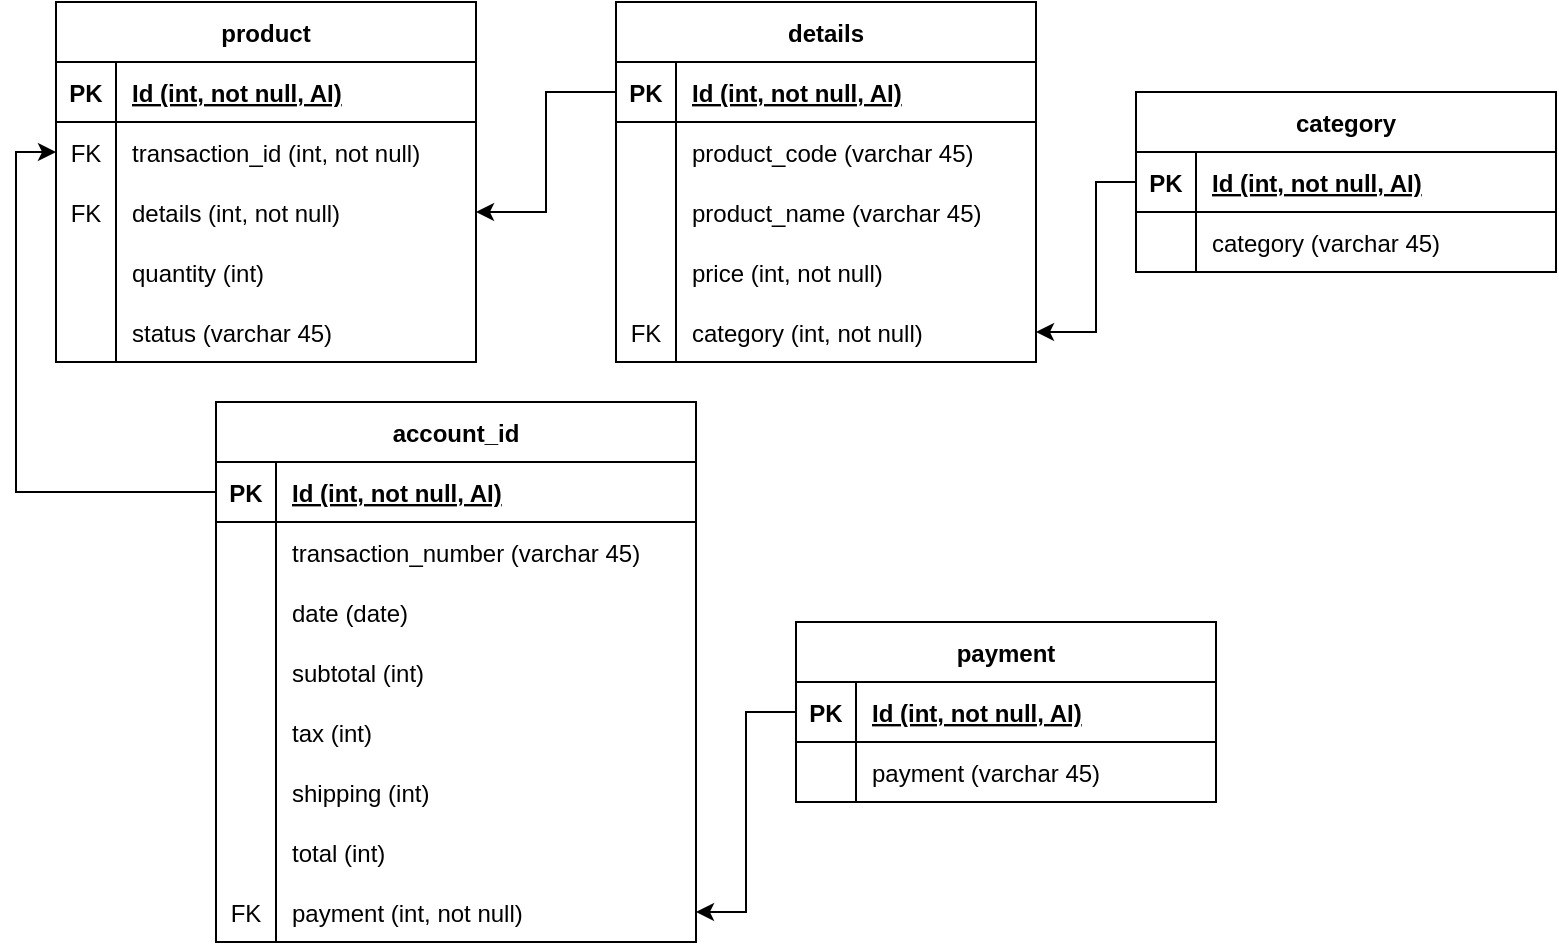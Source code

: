 <mxfile version="14.9.0" type="device"><diagram id="61Ea8zYRmkDJh41i5_Pp" name="Page-1"><mxGraphModel dx="867" dy="508" grid="1" gridSize="10" guides="1" tooltips="1" connect="1" arrows="1" fold="1" page="1" pageScale="1" pageWidth="850" pageHeight="1100" math="0" shadow="0"><root><mxCell id="0"/><mxCell id="1" parent="0"/><mxCell id="YuojTsHKodS6bongluiU-1" value="product" style="shape=table;startSize=30;container=1;collapsible=1;childLayout=tableLayout;fixedRows=1;rowLines=0;fontStyle=1;align=center;resizeLast=1;" vertex="1" parent="1"><mxGeometry x="60" y="90" width="210" height="180" as="geometry"/></mxCell><mxCell id="YuojTsHKodS6bongluiU-2" value="" style="shape=partialRectangle;collapsible=0;dropTarget=0;pointerEvents=0;fillColor=none;top=0;left=0;bottom=1;right=0;points=[[0,0.5],[1,0.5]];portConstraint=eastwest;" vertex="1" parent="YuojTsHKodS6bongluiU-1"><mxGeometry y="30" width="210" height="30" as="geometry"/></mxCell><mxCell id="YuojTsHKodS6bongluiU-3" value="PK" style="shape=partialRectangle;connectable=0;fillColor=none;top=0;left=0;bottom=0;right=0;fontStyle=1;overflow=hidden;" vertex="1" parent="YuojTsHKodS6bongluiU-2"><mxGeometry width="30" height="30" as="geometry"/></mxCell><mxCell id="YuojTsHKodS6bongluiU-4" value="Id (int, not null, AI)" style="shape=partialRectangle;connectable=0;fillColor=none;top=0;left=0;bottom=0;right=0;align=left;spacingLeft=6;fontStyle=5;overflow=hidden;" vertex="1" parent="YuojTsHKodS6bongluiU-2"><mxGeometry x="30" width="180" height="30" as="geometry"/></mxCell><mxCell id="YuojTsHKodS6bongluiU-5" value="" style="shape=partialRectangle;collapsible=0;dropTarget=0;pointerEvents=0;fillColor=none;top=0;left=0;bottom=0;right=0;points=[[0,0.5],[1,0.5]];portConstraint=eastwest;" vertex="1" parent="YuojTsHKodS6bongluiU-1"><mxGeometry y="60" width="210" height="30" as="geometry"/></mxCell><mxCell id="YuojTsHKodS6bongluiU-6" value="FK" style="shape=partialRectangle;connectable=0;fillColor=none;top=0;left=0;bottom=0;right=0;editable=1;overflow=hidden;" vertex="1" parent="YuojTsHKodS6bongluiU-5"><mxGeometry width="30" height="30" as="geometry"/></mxCell><mxCell id="YuojTsHKodS6bongluiU-7" value="transaction_id (int, not null)" style="shape=partialRectangle;connectable=0;fillColor=none;top=0;left=0;bottom=0;right=0;align=left;spacingLeft=6;overflow=hidden;" vertex="1" parent="YuojTsHKodS6bongluiU-5"><mxGeometry x="30" width="180" height="30" as="geometry"/></mxCell><mxCell id="YuojTsHKodS6bongluiU-8" value="" style="shape=partialRectangle;collapsible=0;dropTarget=0;pointerEvents=0;fillColor=none;top=0;left=0;bottom=0;right=0;points=[[0,0.5],[1,0.5]];portConstraint=eastwest;" vertex="1" parent="YuojTsHKodS6bongluiU-1"><mxGeometry y="90" width="210" height="30" as="geometry"/></mxCell><mxCell id="YuojTsHKodS6bongluiU-9" value="FK" style="shape=partialRectangle;connectable=0;fillColor=none;top=0;left=0;bottom=0;right=0;editable=1;overflow=hidden;" vertex="1" parent="YuojTsHKodS6bongluiU-8"><mxGeometry width="30" height="30" as="geometry"/></mxCell><mxCell id="YuojTsHKodS6bongluiU-10" value="details (int, not null)" style="shape=partialRectangle;connectable=0;fillColor=none;top=0;left=0;bottom=0;right=0;align=left;spacingLeft=6;overflow=hidden;" vertex="1" parent="YuojTsHKodS6bongluiU-8"><mxGeometry x="30" width="180" height="30" as="geometry"/></mxCell><mxCell id="YuojTsHKodS6bongluiU-11" value="" style="shape=partialRectangle;collapsible=0;dropTarget=0;pointerEvents=0;fillColor=none;top=0;left=0;bottom=0;right=0;points=[[0,0.5],[1,0.5]];portConstraint=eastwest;" vertex="1" parent="YuojTsHKodS6bongluiU-1"><mxGeometry y="120" width="210" height="30" as="geometry"/></mxCell><mxCell id="YuojTsHKodS6bongluiU-12" value="" style="shape=partialRectangle;connectable=0;fillColor=none;top=0;left=0;bottom=0;right=0;editable=1;overflow=hidden;" vertex="1" parent="YuojTsHKodS6bongluiU-11"><mxGeometry width="30" height="30" as="geometry"/></mxCell><mxCell id="YuojTsHKodS6bongluiU-13" value="quantity (int)" style="shape=partialRectangle;connectable=0;fillColor=none;top=0;left=0;bottom=0;right=0;align=left;spacingLeft=6;overflow=hidden;" vertex="1" parent="YuojTsHKodS6bongluiU-11"><mxGeometry x="30" width="180" height="30" as="geometry"/></mxCell><mxCell id="YuojTsHKodS6bongluiU-27" value="" style="shape=partialRectangle;collapsible=0;dropTarget=0;pointerEvents=0;fillColor=none;top=0;left=0;bottom=0;right=0;points=[[0,0.5],[1,0.5]];portConstraint=eastwest;" vertex="1" parent="YuojTsHKodS6bongluiU-1"><mxGeometry y="150" width="210" height="30" as="geometry"/></mxCell><mxCell id="YuojTsHKodS6bongluiU-28" value="" style="shape=partialRectangle;connectable=0;fillColor=none;top=0;left=0;bottom=0;right=0;editable=1;overflow=hidden;" vertex="1" parent="YuojTsHKodS6bongluiU-27"><mxGeometry width="30" height="30" as="geometry"/></mxCell><mxCell id="YuojTsHKodS6bongluiU-29" value="status (varchar 45)" style="shape=partialRectangle;connectable=0;fillColor=none;top=0;left=0;bottom=0;right=0;align=left;spacingLeft=6;overflow=hidden;" vertex="1" parent="YuojTsHKodS6bongluiU-27"><mxGeometry x="30" width="180" height="30" as="geometry"/></mxCell><mxCell id="YuojTsHKodS6bongluiU-30" value="details" style="shape=table;startSize=30;container=1;collapsible=1;childLayout=tableLayout;fixedRows=1;rowLines=0;fontStyle=1;align=center;resizeLast=1;" vertex="1" parent="1"><mxGeometry x="340" y="90" width="210" height="180" as="geometry"/></mxCell><mxCell id="YuojTsHKodS6bongluiU-31" value="" style="shape=partialRectangle;collapsible=0;dropTarget=0;pointerEvents=0;fillColor=none;top=0;left=0;bottom=1;right=0;points=[[0,0.5],[1,0.5]];portConstraint=eastwest;" vertex="1" parent="YuojTsHKodS6bongluiU-30"><mxGeometry y="30" width="210" height="30" as="geometry"/></mxCell><mxCell id="YuojTsHKodS6bongluiU-32" value="PK" style="shape=partialRectangle;connectable=0;fillColor=none;top=0;left=0;bottom=0;right=0;fontStyle=1;overflow=hidden;" vertex="1" parent="YuojTsHKodS6bongluiU-31"><mxGeometry width="30" height="30" as="geometry"/></mxCell><mxCell id="YuojTsHKodS6bongluiU-33" value="Id (int, not null, AI)" style="shape=partialRectangle;connectable=0;fillColor=none;top=0;left=0;bottom=0;right=0;align=left;spacingLeft=6;fontStyle=5;overflow=hidden;" vertex="1" parent="YuojTsHKodS6bongluiU-31"><mxGeometry x="30" width="180" height="30" as="geometry"/></mxCell><mxCell id="YuojTsHKodS6bongluiU-34" value="" style="shape=partialRectangle;collapsible=0;dropTarget=0;pointerEvents=0;fillColor=none;top=0;left=0;bottom=0;right=0;points=[[0,0.5],[1,0.5]];portConstraint=eastwest;" vertex="1" parent="YuojTsHKodS6bongluiU-30"><mxGeometry y="60" width="210" height="30" as="geometry"/></mxCell><mxCell id="YuojTsHKodS6bongluiU-35" value="" style="shape=partialRectangle;connectable=0;fillColor=none;top=0;left=0;bottom=0;right=0;editable=1;overflow=hidden;" vertex="1" parent="YuojTsHKodS6bongluiU-34"><mxGeometry width="30" height="30" as="geometry"/></mxCell><mxCell id="YuojTsHKodS6bongluiU-36" value="product_code (varchar 45)" style="shape=partialRectangle;connectable=0;fillColor=none;top=0;left=0;bottom=0;right=0;align=left;spacingLeft=6;overflow=hidden;" vertex="1" parent="YuojTsHKodS6bongluiU-34"><mxGeometry x="30" width="180" height="30" as="geometry"/></mxCell><mxCell id="YuojTsHKodS6bongluiU-46" value="" style="shape=partialRectangle;collapsible=0;dropTarget=0;pointerEvents=0;fillColor=none;top=0;left=0;bottom=0;right=0;points=[[0,0.5],[1,0.5]];portConstraint=eastwest;" vertex="1" parent="YuojTsHKodS6bongluiU-30"><mxGeometry y="90" width="210" height="30" as="geometry"/></mxCell><mxCell id="YuojTsHKodS6bongluiU-47" value="" style="shape=partialRectangle;connectable=0;fillColor=none;top=0;left=0;bottom=0;right=0;editable=1;overflow=hidden;" vertex="1" parent="YuojTsHKodS6bongluiU-46"><mxGeometry width="30" height="30" as="geometry"/></mxCell><mxCell id="YuojTsHKodS6bongluiU-48" value="product_name (varchar 45)" style="shape=partialRectangle;connectable=0;fillColor=none;top=0;left=0;bottom=0;right=0;align=left;spacingLeft=6;overflow=hidden;" vertex="1" parent="YuojTsHKodS6bongluiU-46"><mxGeometry x="30" width="180" height="30" as="geometry"/></mxCell><mxCell id="YuojTsHKodS6bongluiU-37" value="" style="shape=partialRectangle;collapsible=0;dropTarget=0;pointerEvents=0;fillColor=none;top=0;left=0;bottom=0;right=0;points=[[0,0.5],[1,0.5]];portConstraint=eastwest;" vertex="1" parent="YuojTsHKodS6bongluiU-30"><mxGeometry y="120" width="210" height="30" as="geometry"/></mxCell><mxCell id="YuojTsHKodS6bongluiU-38" value="" style="shape=partialRectangle;connectable=0;fillColor=none;top=0;left=0;bottom=0;right=0;editable=1;overflow=hidden;" vertex="1" parent="YuojTsHKodS6bongluiU-37"><mxGeometry width="30" height="30" as="geometry"/></mxCell><mxCell id="YuojTsHKodS6bongluiU-39" value="price (int, not null)" style="shape=partialRectangle;connectable=0;fillColor=none;top=0;left=0;bottom=0;right=0;align=left;spacingLeft=6;overflow=hidden;" vertex="1" parent="YuojTsHKodS6bongluiU-37"><mxGeometry x="30" width="180" height="30" as="geometry"/></mxCell><mxCell id="YuojTsHKodS6bongluiU-40" value="" style="shape=partialRectangle;collapsible=0;dropTarget=0;pointerEvents=0;fillColor=none;top=0;left=0;bottom=0;right=0;points=[[0,0.5],[1,0.5]];portConstraint=eastwest;" vertex="1" parent="YuojTsHKodS6bongluiU-30"><mxGeometry y="150" width="210" height="30" as="geometry"/></mxCell><mxCell id="YuojTsHKodS6bongluiU-41" value="FK" style="shape=partialRectangle;connectable=0;fillColor=none;top=0;left=0;bottom=0;right=0;editable=1;overflow=hidden;" vertex="1" parent="YuojTsHKodS6bongluiU-40"><mxGeometry width="30" height="30" as="geometry"/></mxCell><mxCell id="YuojTsHKodS6bongluiU-42" value="category (int, not null)" style="shape=partialRectangle;connectable=0;fillColor=none;top=0;left=0;bottom=0;right=0;align=left;spacingLeft=6;overflow=hidden;" vertex="1" parent="YuojTsHKodS6bongluiU-40"><mxGeometry x="30" width="180" height="30" as="geometry"/></mxCell><mxCell id="YuojTsHKodS6bongluiU-49" value="account_id" style="shape=table;startSize=30;container=1;collapsible=1;childLayout=tableLayout;fixedRows=1;rowLines=0;fontStyle=1;align=center;resizeLast=1;" vertex="1" parent="1"><mxGeometry x="140" y="290" width="240" height="270" as="geometry"/></mxCell><mxCell id="YuojTsHKodS6bongluiU-50" value="" style="shape=partialRectangle;collapsible=0;dropTarget=0;pointerEvents=0;fillColor=none;top=0;left=0;bottom=1;right=0;points=[[0,0.5],[1,0.5]];portConstraint=eastwest;" vertex="1" parent="YuojTsHKodS6bongluiU-49"><mxGeometry y="30" width="240" height="30" as="geometry"/></mxCell><mxCell id="YuojTsHKodS6bongluiU-51" value="PK" style="shape=partialRectangle;connectable=0;fillColor=none;top=0;left=0;bottom=0;right=0;fontStyle=1;overflow=hidden;" vertex="1" parent="YuojTsHKodS6bongluiU-50"><mxGeometry width="30" height="30" as="geometry"/></mxCell><mxCell id="YuojTsHKodS6bongluiU-52" value="Id (int, not null, AI)" style="shape=partialRectangle;connectable=0;fillColor=none;top=0;left=0;bottom=0;right=0;align=left;spacingLeft=6;fontStyle=5;overflow=hidden;" vertex="1" parent="YuojTsHKodS6bongluiU-50"><mxGeometry x="30" width="210" height="30" as="geometry"/></mxCell><mxCell id="YuojTsHKodS6bongluiU-53" value="" style="shape=partialRectangle;collapsible=0;dropTarget=0;pointerEvents=0;fillColor=none;top=0;left=0;bottom=0;right=0;points=[[0,0.5],[1,0.5]];portConstraint=eastwest;" vertex="1" parent="YuojTsHKodS6bongluiU-49"><mxGeometry y="60" width="240" height="30" as="geometry"/></mxCell><mxCell id="YuojTsHKodS6bongluiU-54" value="" style="shape=partialRectangle;connectable=0;fillColor=none;top=0;left=0;bottom=0;right=0;editable=1;overflow=hidden;" vertex="1" parent="YuojTsHKodS6bongluiU-53"><mxGeometry width="30" height="30" as="geometry"/></mxCell><mxCell id="YuojTsHKodS6bongluiU-55" value="transaction_number (varchar 45)" style="shape=partialRectangle;connectable=0;fillColor=none;top=0;left=0;bottom=0;right=0;align=left;spacingLeft=6;overflow=hidden;" vertex="1" parent="YuojTsHKodS6bongluiU-53"><mxGeometry x="30" width="210" height="30" as="geometry"/></mxCell><mxCell id="YuojTsHKodS6bongluiU-56" value="" style="shape=partialRectangle;collapsible=0;dropTarget=0;pointerEvents=0;fillColor=none;top=0;left=0;bottom=0;right=0;points=[[0,0.5],[1,0.5]];portConstraint=eastwest;" vertex="1" parent="YuojTsHKodS6bongluiU-49"><mxGeometry y="90" width="240" height="30" as="geometry"/></mxCell><mxCell id="YuojTsHKodS6bongluiU-57" value="" style="shape=partialRectangle;connectable=0;fillColor=none;top=0;left=0;bottom=0;right=0;editable=1;overflow=hidden;" vertex="1" parent="YuojTsHKodS6bongluiU-56"><mxGeometry width="30" height="30" as="geometry"/></mxCell><mxCell id="YuojTsHKodS6bongluiU-58" value="date (date)" style="shape=partialRectangle;connectable=0;fillColor=none;top=0;left=0;bottom=0;right=0;align=left;spacingLeft=6;overflow=hidden;" vertex="1" parent="YuojTsHKodS6bongluiU-56"><mxGeometry x="30" width="210" height="30" as="geometry"/></mxCell><mxCell id="YuojTsHKodS6bongluiU-59" value="" style="shape=partialRectangle;collapsible=0;dropTarget=0;pointerEvents=0;fillColor=none;top=0;left=0;bottom=0;right=0;points=[[0,0.5],[1,0.5]];portConstraint=eastwest;" vertex="1" parent="YuojTsHKodS6bongluiU-49"><mxGeometry y="120" width="240" height="30" as="geometry"/></mxCell><mxCell id="YuojTsHKodS6bongluiU-60" value="" style="shape=partialRectangle;connectable=0;fillColor=none;top=0;left=0;bottom=0;right=0;editable=1;overflow=hidden;" vertex="1" parent="YuojTsHKodS6bongluiU-59"><mxGeometry width="30" height="30" as="geometry"/></mxCell><mxCell id="YuojTsHKodS6bongluiU-61" value="subtotal (int)" style="shape=partialRectangle;connectable=0;fillColor=none;top=0;left=0;bottom=0;right=0;align=left;spacingLeft=6;overflow=hidden;" vertex="1" parent="YuojTsHKodS6bongluiU-59"><mxGeometry x="30" width="210" height="30" as="geometry"/></mxCell><mxCell id="YuojTsHKodS6bongluiU-62" value="" style="shape=partialRectangle;collapsible=0;dropTarget=0;pointerEvents=0;fillColor=none;top=0;left=0;bottom=0;right=0;points=[[0,0.5],[1,0.5]];portConstraint=eastwest;" vertex="1" parent="YuojTsHKodS6bongluiU-49"><mxGeometry y="150" width="240" height="30" as="geometry"/></mxCell><mxCell id="YuojTsHKodS6bongluiU-63" value="" style="shape=partialRectangle;connectable=0;fillColor=none;top=0;left=0;bottom=0;right=0;editable=1;overflow=hidden;" vertex="1" parent="YuojTsHKodS6bongluiU-62"><mxGeometry width="30" height="30" as="geometry"/></mxCell><mxCell id="YuojTsHKodS6bongluiU-64" value="tax (int)" style="shape=partialRectangle;connectable=0;fillColor=none;top=0;left=0;bottom=0;right=0;align=left;spacingLeft=6;overflow=hidden;" vertex="1" parent="YuojTsHKodS6bongluiU-62"><mxGeometry x="30" width="210" height="30" as="geometry"/></mxCell><mxCell id="YuojTsHKodS6bongluiU-65" value="" style="shape=partialRectangle;collapsible=0;dropTarget=0;pointerEvents=0;fillColor=none;top=0;left=0;bottom=0;right=0;points=[[0,0.5],[1,0.5]];portConstraint=eastwest;" vertex="1" parent="YuojTsHKodS6bongluiU-49"><mxGeometry y="180" width="240" height="30" as="geometry"/></mxCell><mxCell id="YuojTsHKodS6bongluiU-66" value="" style="shape=partialRectangle;connectable=0;fillColor=none;top=0;left=0;bottom=0;right=0;editable=1;overflow=hidden;" vertex="1" parent="YuojTsHKodS6bongluiU-65"><mxGeometry width="30" height="30" as="geometry"/></mxCell><mxCell id="YuojTsHKodS6bongluiU-67" value="shipping (int)" style="shape=partialRectangle;connectable=0;fillColor=none;top=0;left=0;bottom=0;right=0;align=left;spacingLeft=6;overflow=hidden;" vertex="1" parent="YuojTsHKodS6bongluiU-65"><mxGeometry x="30" width="210" height="30" as="geometry"/></mxCell><mxCell id="YuojTsHKodS6bongluiU-68" value="" style="shape=partialRectangle;collapsible=0;dropTarget=0;pointerEvents=0;fillColor=none;top=0;left=0;bottom=0;right=0;points=[[0,0.5],[1,0.5]];portConstraint=eastwest;" vertex="1" parent="YuojTsHKodS6bongluiU-49"><mxGeometry y="210" width="240" height="30" as="geometry"/></mxCell><mxCell id="YuojTsHKodS6bongluiU-69" value="" style="shape=partialRectangle;connectable=0;fillColor=none;top=0;left=0;bottom=0;right=0;editable=1;overflow=hidden;" vertex="1" parent="YuojTsHKodS6bongluiU-68"><mxGeometry width="30" height="30" as="geometry"/></mxCell><mxCell id="YuojTsHKodS6bongluiU-70" value="total (int)" style="shape=partialRectangle;connectable=0;fillColor=none;top=0;left=0;bottom=0;right=0;align=left;spacingLeft=6;overflow=hidden;" vertex="1" parent="YuojTsHKodS6bongluiU-68"><mxGeometry x="30" width="210" height="30" as="geometry"/></mxCell><mxCell id="YuojTsHKodS6bongluiU-71" value="" style="shape=partialRectangle;collapsible=0;dropTarget=0;pointerEvents=0;fillColor=none;top=0;left=0;bottom=0;right=0;points=[[0,0.5],[1,0.5]];portConstraint=eastwest;" vertex="1" parent="YuojTsHKodS6bongluiU-49"><mxGeometry y="240" width="240" height="30" as="geometry"/></mxCell><mxCell id="YuojTsHKodS6bongluiU-72" value="FK" style="shape=partialRectangle;connectable=0;fillColor=none;top=0;left=0;bottom=0;right=0;editable=1;overflow=hidden;" vertex="1" parent="YuojTsHKodS6bongluiU-71"><mxGeometry width="30" height="30" as="geometry"/></mxCell><mxCell id="YuojTsHKodS6bongluiU-73" value="payment (int, not null)" style="shape=partialRectangle;connectable=0;fillColor=none;top=0;left=0;bottom=0;right=0;align=left;spacingLeft=6;overflow=hidden;" vertex="1" parent="YuojTsHKodS6bongluiU-71"><mxGeometry x="30" width="210" height="30" as="geometry"/></mxCell><mxCell id="YuojTsHKodS6bongluiU-98" style="edgeStyle=orthogonalEdgeStyle;rounded=0;orthogonalLoop=1;jettySize=auto;html=1;entryX=1;entryY=0.5;entryDx=0;entryDy=0;" edge="1" parent="1" source="YuojTsHKodS6bongluiU-74" target="YuojTsHKodS6bongluiU-40"><mxGeometry relative="1" as="geometry"><Array as="points"><mxPoint x="580" y="180"/><mxPoint x="580" y="255"/></Array></mxGeometry></mxCell><mxCell id="YuojTsHKodS6bongluiU-74" value="category" style="shape=table;startSize=30;container=1;collapsible=1;childLayout=tableLayout;fixedRows=1;rowLines=0;fontStyle=1;align=center;resizeLast=1;" vertex="1" parent="1"><mxGeometry x="600" y="135" width="210" height="90" as="geometry"/></mxCell><mxCell id="YuojTsHKodS6bongluiU-75" value="" style="shape=partialRectangle;collapsible=0;dropTarget=0;pointerEvents=0;fillColor=none;top=0;left=0;bottom=1;right=0;points=[[0,0.5],[1,0.5]];portConstraint=eastwest;" vertex="1" parent="YuojTsHKodS6bongluiU-74"><mxGeometry y="30" width="210" height="30" as="geometry"/></mxCell><mxCell id="YuojTsHKodS6bongluiU-76" value="PK" style="shape=partialRectangle;connectable=0;fillColor=none;top=0;left=0;bottom=0;right=0;fontStyle=1;overflow=hidden;" vertex="1" parent="YuojTsHKodS6bongluiU-75"><mxGeometry width="30" height="30" as="geometry"/></mxCell><mxCell id="YuojTsHKodS6bongluiU-77" value="Id (int, not null, AI)" style="shape=partialRectangle;connectable=0;fillColor=none;top=0;left=0;bottom=0;right=0;align=left;spacingLeft=6;fontStyle=5;overflow=hidden;" vertex="1" parent="YuojTsHKodS6bongluiU-75"><mxGeometry x="30" width="180" height="30" as="geometry"/></mxCell><mxCell id="YuojTsHKodS6bongluiU-78" value="" style="shape=partialRectangle;collapsible=0;dropTarget=0;pointerEvents=0;fillColor=none;top=0;left=0;bottom=0;right=0;points=[[0,0.5],[1,0.5]];portConstraint=eastwest;" vertex="1" parent="YuojTsHKodS6bongluiU-74"><mxGeometry y="60" width="210" height="30" as="geometry"/></mxCell><mxCell id="YuojTsHKodS6bongluiU-79" value="" style="shape=partialRectangle;connectable=0;fillColor=none;top=0;left=0;bottom=0;right=0;editable=1;overflow=hidden;" vertex="1" parent="YuojTsHKodS6bongluiU-78"><mxGeometry width="30" height="30" as="geometry"/></mxCell><mxCell id="YuojTsHKodS6bongluiU-80" value="category (varchar 45)" style="shape=partialRectangle;connectable=0;fillColor=none;top=0;left=0;bottom=0;right=0;align=left;spacingLeft=6;overflow=hidden;" vertex="1" parent="YuojTsHKodS6bongluiU-78"><mxGeometry x="30" width="180" height="30" as="geometry"/></mxCell><mxCell id="YuojTsHKodS6bongluiU-90" value="payment" style="shape=table;startSize=30;container=1;collapsible=1;childLayout=tableLayout;fixedRows=1;rowLines=0;fontStyle=1;align=center;resizeLast=1;" vertex="1" parent="1"><mxGeometry x="430" y="400" width="210" height="90" as="geometry"/></mxCell><mxCell id="YuojTsHKodS6bongluiU-91" value="" style="shape=partialRectangle;collapsible=0;dropTarget=0;pointerEvents=0;fillColor=none;top=0;left=0;bottom=1;right=0;points=[[0,0.5],[1,0.5]];portConstraint=eastwest;" vertex="1" parent="YuojTsHKodS6bongluiU-90"><mxGeometry y="30" width="210" height="30" as="geometry"/></mxCell><mxCell id="YuojTsHKodS6bongluiU-92" value="PK" style="shape=partialRectangle;connectable=0;fillColor=none;top=0;left=0;bottom=0;right=0;fontStyle=1;overflow=hidden;" vertex="1" parent="YuojTsHKodS6bongluiU-91"><mxGeometry width="30" height="30" as="geometry"/></mxCell><mxCell id="YuojTsHKodS6bongluiU-93" value="Id (int, not null, AI)" style="shape=partialRectangle;connectable=0;fillColor=none;top=0;left=0;bottom=0;right=0;align=left;spacingLeft=6;fontStyle=5;overflow=hidden;" vertex="1" parent="YuojTsHKodS6bongluiU-91"><mxGeometry x="30" width="180" height="30" as="geometry"/></mxCell><mxCell id="YuojTsHKodS6bongluiU-94" value="" style="shape=partialRectangle;collapsible=0;dropTarget=0;pointerEvents=0;fillColor=none;top=0;left=0;bottom=0;right=0;points=[[0,0.5],[1,0.5]];portConstraint=eastwest;" vertex="1" parent="YuojTsHKodS6bongluiU-90"><mxGeometry y="60" width="210" height="30" as="geometry"/></mxCell><mxCell id="YuojTsHKodS6bongluiU-95" value="" style="shape=partialRectangle;connectable=0;fillColor=none;top=0;left=0;bottom=0;right=0;editable=1;overflow=hidden;" vertex="1" parent="YuojTsHKodS6bongluiU-94"><mxGeometry width="30" height="30" as="geometry"/></mxCell><mxCell id="YuojTsHKodS6bongluiU-96" value="payment (varchar 45)" style="shape=partialRectangle;connectable=0;fillColor=none;top=0;left=0;bottom=0;right=0;align=left;spacingLeft=6;overflow=hidden;" vertex="1" parent="YuojTsHKodS6bongluiU-94"><mxGeometry x="30" width="180" height="30" as="geometry"/></mxCell><mxCell id="YuojTsHKodS6bongluiU-97" style="edgeStyle=orthogonalEdgeStyle;rounded=0;orthogonalLoop=1;jettySize=auto;html=1;entryX=1;entryY=0.5;entryDx=0;entryDy=0;" edge="1" parent="1" source="YuojTsHKodS6bongluiU-91" target="YuojTsHKodS6bongluiU-71"><mxGeometry relative="1" as="geometry"/></mxCell><mxCell id="YuojTsHKodS6bongluiU-99" style="edgeStyle=orthogonalEdgeStyle;rounded=0;orthogonalLoop=1;jettySize=auto;html=1;entryX=1;entryY=0.5;entryDx=0;entryDy=0;" edge="1" parent="1" source="YuojTsHKodS6bongluiU-31" target="YuojTsHKodS6bongluiU-8"><mxGeometry relative="1" as="geometry"/></mxCell><mxCell id="YuojTsHKodS6bongluiU-100" style="edgeStyle=orthogonalEdgeStyle;rounded=0;orthogonalLoop=1;jettySize=auto;html=1;exitX=0;exitY=0.5;exitDx=0;exitDy=0;entryX=0;entryY=0.5;entryDx=0;entryDy=0;" edge="1" parent="1" source="YuojTsHKodS6bongluiU-50" target="YuojTsHKodS6bongluiU-5"><mxGeometry relative="1" as="geometry"/></mxCell></root></mxGraphModel></diagram></mxfile>